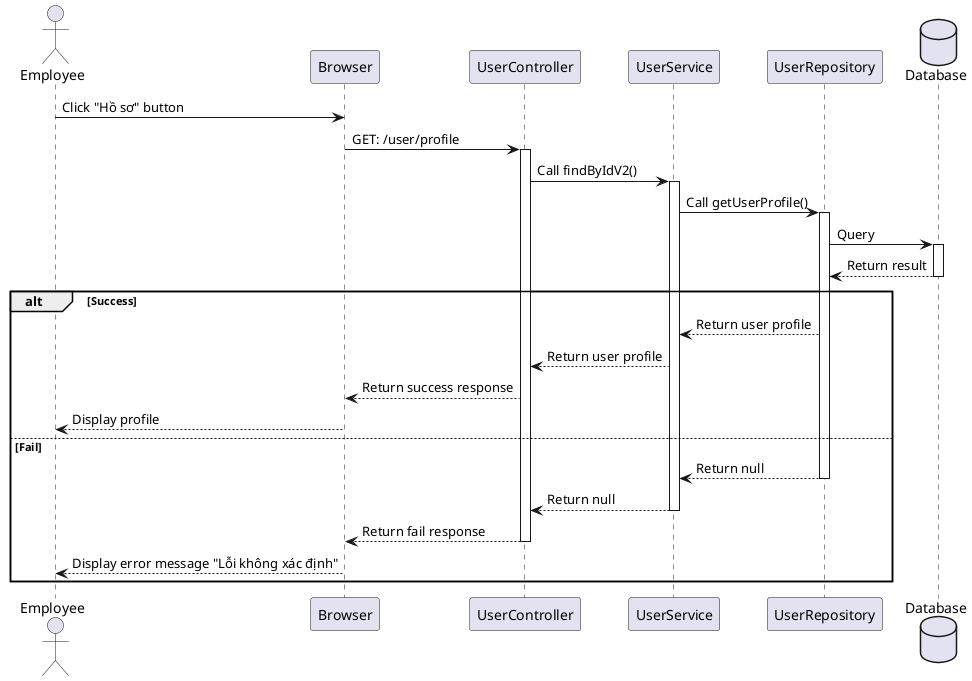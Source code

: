 @startuml

actor Employee as user

participant Browser as a 
participant UserController as b 
participant UserService as c 
participant UserRepository as d 
database Database as e 

user -> a: Click "Hồ sơ" button
a -> b++: GET: /user/profile
b -> c++: Call findByIdV2()
c -> d++: Call getUserProfile()
d -> e++: Query
e --> d--: Return result
alt Success
    d --> c: Return user profile
    c --> b: Return user profile
    b --> a: Return success response
    a --> user: Display profile
else Fail 
    d --> c--: Return null
    c --> b--: Return null
    b --> a--: Return fail response
    a --> user: Display error message "Lỗi không xác định"
end 
@enduml
